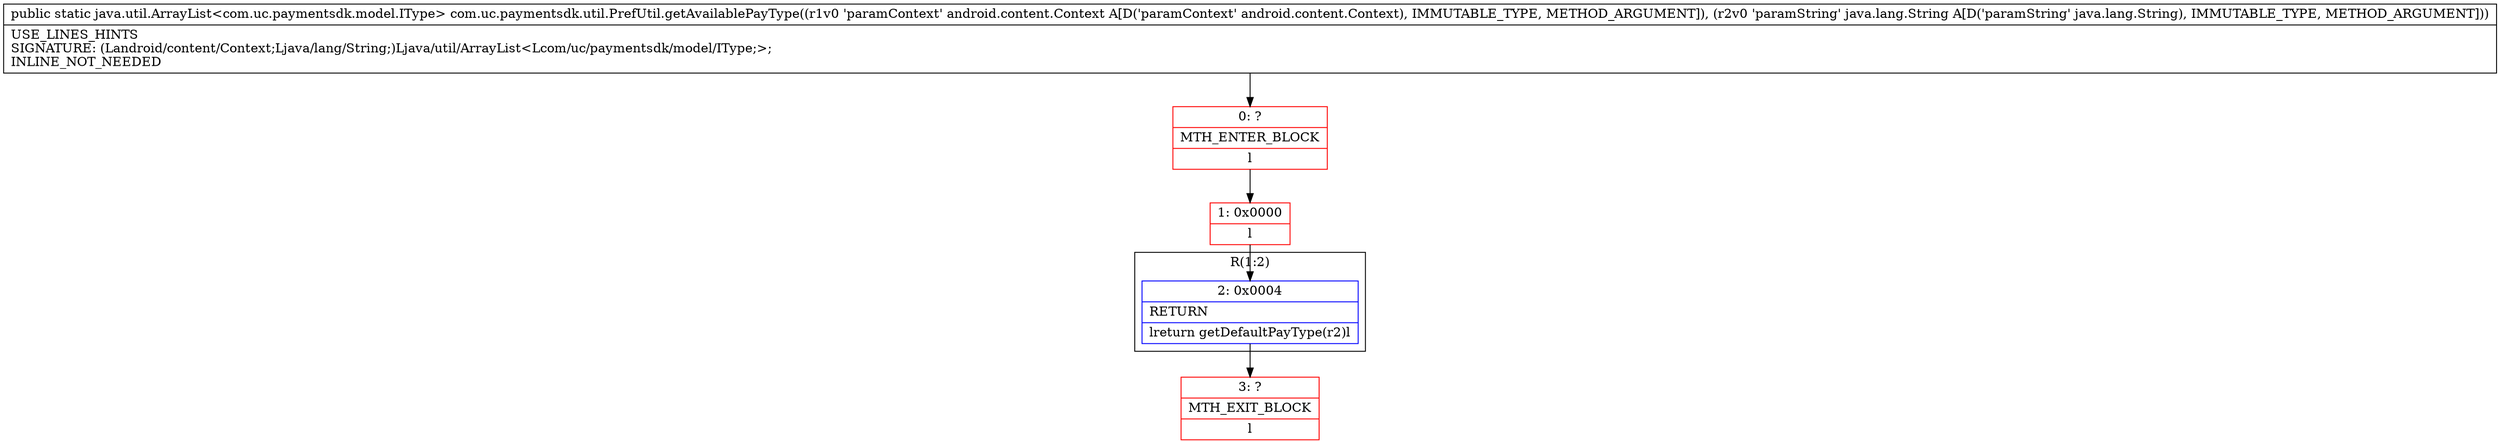 digraph "CFG forcom.uc.paymentsdk.util.PrefUtil.getAvailablePayType(Landroid\/content\/Context;Ljava\/lang\/String;)Ljava\/util\/ArrayList;" {
subgraph cluster_Region_1876383496 {
label = "R(1:2)";
node [shape=record,color=blue];
Node_2 [shape=record,label="{2\:\ 0x0004|RETURN\l|lreturn getDefaultPayType(r2)l}"];
}
Node_0 [shape=record,color=red,label="{0\:\ ?|MTH_ENTER_BLOCK\l|l}"];
Node_1 [shape=record,color=red,label="{1\:\ 0x0000|l}"];
Node_3 [shape=record,color=red,label="{3\:\ ?|MTH_EXIT_BLOCK\l|l}"];
MethodNode[shape=record,label="{public static java.util.ArrayList\<com.uc.paymentsdk.model.IType\> com.uc.paymentsdk.util.PrefUtil.getAvailablePayType((r1v0 'paramContext' android.content.Context A[D('paramContext' android.content.Context), IMMUTABLE_TYPE, METHOD_ARGUMENT]), (r2v0 'paramString' java.lang.String A[D('paramString' java.lang.String), IMMUTABLE_TYPE, METHOD_ARGUMENT]))  | USE_LINES_HINTS\lSIGNATURE: (Landroid\/content\/Context;Ljava\/lang\/String;)Ljava\/util\/ArrayList\<Lcom\/uc\/paymentsdk\/model\/IType;\>;\lINLINE_NOT_NEEDED\l}"];
MethodNode -> Node_0;
Node_2 -> Node_3;
Node_0 -> Node_1;
Node_1 -> Node_2;
}

